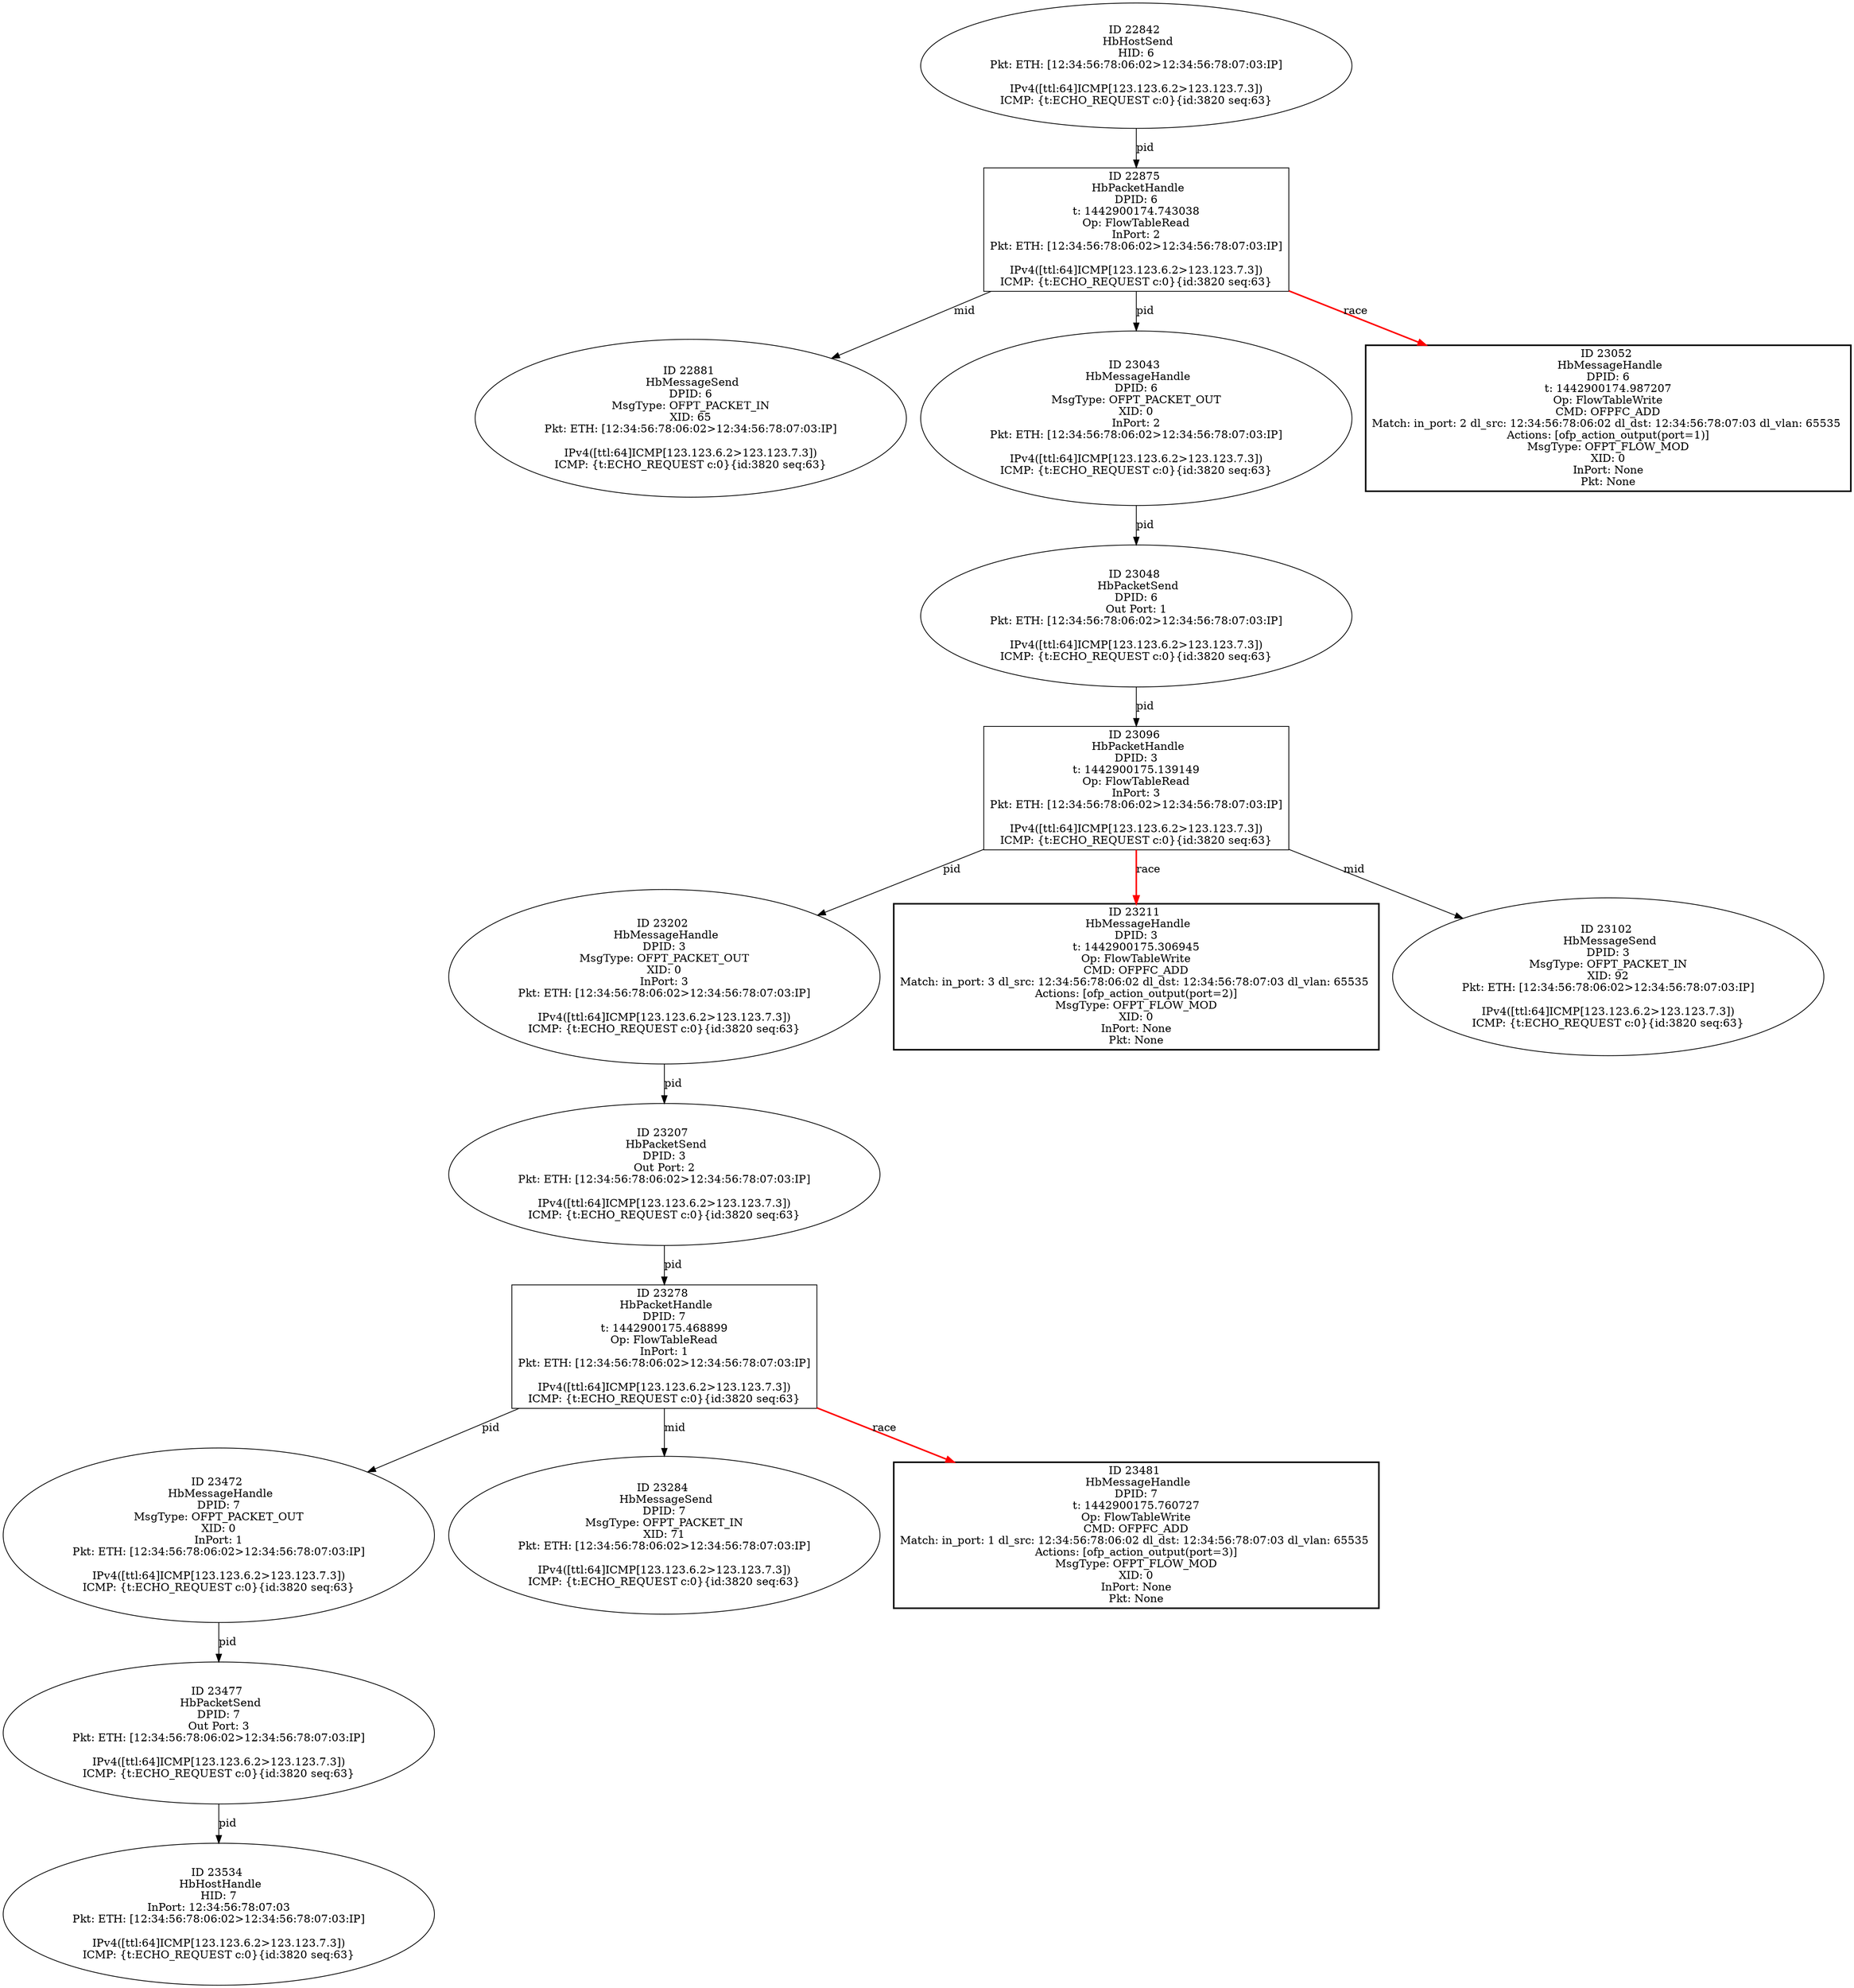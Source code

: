 strict digraph G {
22881 [shape=oval, event=<hb_events.HbMessageSend object at 0x10cc66950>, label="ID 22881 
 HbMessageSend
DPID: 6
MsgType: OFPT_PACKET_IN
XID: 65
Pkt: ETH: [12:34:56:78:06:02>12:34:56:78:07:03:IP]

IPv4([ttl:64]ICMP[123.123.6.2>123.123.7.3])
ICMP: {t:ECHO_REQUEST c:0}{id:3820 seq:63}"];
23202 [shape=oval, event=<hb_events.HbMessageHandle object at 0x10cd5b790>, label="ID 23202 
 HbMessageHandle
DPID: 3
MsgType: OFPT_PACKET_OUT
XID: 0
InPort: 3
Pkt: ETH: [12:34:56:78:06:02>12:34:56:78:07:03:IP]

IPv4([ttl:64]ICMP[123.123.6.2>123.123.7.3])
ICMP: {t:ECHO_REQUEST c:0}{id:3820 seq:63}"];
23043 [shape=oval, event=<hb_events.HbMessageHandle object at 0x10ccb7250>, label="ID 23043 
 HbMessageHandle
DPID: 6
MsgType: OFPT_PACKET_OUT
XID: 0
InPort: 2
Pkt: ETH: [12:34:56:78:06:02>12:34:56:78:07:03:IP]

IPv4([ttl:64]ICMP[123.123.6.2>123.123.7.3])
ICMP: {t:ECHO_REQUEST c:0}{id:3820 seq:63}"];
23207 [shape=oval, event=<hb_events.HbPacketSend object at 0x10cd5bd10>, label="ID 23207 
 HbPacketSend
DPID: 3
Out Port: 2
Pkt: ETH: [12:34:56:78:06:02>12:34:56:78:07:03:IP]

IPv4([ttl:64]ICMP[123.123.6.2>123.123.7.3])
ICMP: {t:ECHO_REQUEST c:0}{id:3820 seq:63}"];
23048 [shape=oval, event=<hb_events.HbPacketSend object at 0x10ccb77d0>, label="ID 23048 
 HbPacketSend
DPID: 6
Out Port: 1
Pkt: ETH: [12:34:56:78:06:02>12:34:56:78:07:03:IP]

IPv4([ttl:64]ICMP[123.123.6.2>123.123.7.3])
ICMP: {t:ECHO_REQUEST c:0}{id:3820 seq:63}"];
23211 [shape=box, style=bold, event=<hb_events.HbMessageHandle object at 0x10cd62050>, label="ID 23211 
 HbMessageHandle
DPID: 3
t: 1442900175.306945
Op: FlowTableWrite
CMD: OFPFC_ADD
Match: in_port: 3 dl_src: 12:34:56:78:06:02 dl_dst: 12:34:56:78:07:03 dl_vlan: 65535 
Actions: [ofp_action_output(port=2)]
MsgType: OFPT_FLOW_MOD
XID: 0
InPort: None
Pkt: None"];
23052 [shape=box, style=bold, event=<hb_events.HbMessageHandle object at 0x10cce7a50>, label="ID 23052 
 HbMessageHandle
DPID: 6
t: 1442900174.987207
Op: FlowTableWrite
CMD: OFPFC_ADD
Match: in_port: 2 dl_src: 12:34:56:78:06:02 dl_dst: 12:34:56:78:07:03 dl_vlan: 65535 
Actions: [ofp_action_output(port=1)]
MsgType: OFPT_FLOW_MOD
XID: 0
InPort: None
Pkt: None"];
23534 [shape=oval, event=<hb_events.HbHostHandle object at 0x10ce712d0>, label="ID 23534 
 HbHostHandle
HID: 7
InPort: 12:34:56:78:07:03
Pkt: ETH: [12:34:56:78:06:02>12:34:56:78:07:03:IP]

IPv4([ttl:64]ICMP[123.123.6.2>123.123.7.3])
ICMP: {t:ECHO_REQUEST c:0}{id:3820 seq:63}"];
23472 [shape=oval, event=<hb_events.HbMessageHandle object at 0x10ce3c210>, label="ID 23472 
 HbMessageHandle
DPID: 7
MsgType: OFPT_PACKET_OUT
XID: 0
InPort: 1
Pkt: ETH: [12:34:56:78:06:02>12:34:56:78:07:03:IP]

IPv4([ttl:64]ICMP[123.123.6.2>123.123.7.3])
ICMP: {t:ECHO_REQUEST c:0}{id:3820 seq:63}"];
23284 [shape=oval, event=<hb_events.HbMessageSend object at 0x10cd95a90>, label="ID 23284 
 HbMessageSend
DPID: 7
MsgType: OFPT_PACKET_IN
XID: 71
Pkt: ETH: [12:34:56:78:06:02>12:34:56:78:07:03:IP]

IPv4([ttl:64]ICMP[123.123.6.2>123.123.7.3])
ICMP: {t:ECHO_REQUEST c:0}{id:3820 seq:63}"];
23278 [shape=box, event=<hb_events.HbPacketHandle object at 0x10cd8f1d0>, label="ID 23278 
 HbPacketHandle
DPID: 7
t: 1442900175.468899
Op: FlowTableRead
InPort: 1
Pkt: ETH: [12:34:56:78:06:02>12:34:56:78:07:03:IP]

IPv4([ttl:64]ICMP[123.123.6.2>123.123.7.3])
ICMP: {t:ECHO_REQUEST c:0}{id:3820 seq:63}"];
23096 [shape=box, event=<hb_events.HbPacketHandle object at 0x10cd0d7d0>, label="ID 23096 
 HbPacketHandle
DPID: 3
t: 1442900175.139149
Op: FlowTableRead
InPort: 3
Pkt: ETH: [12:34:56:78:06:02>12:34:56:78:07:03:IP]

IPv4([ttl:64]ICMP[123.123.6.2>123.123.7.3])
ICMP: {t:ECHO_REQUEST c:0}{id:3820 seq:63}"];
23481 [shape=box, style=bold, event=<hb_events.HbMessageHandle object at 0x10ce30dd0>, label="ID 23481 
 HbMessageHandle
DPID: 7
t: 1442900175.760727
Op: FlowTableWrite
CMD: OFPFC_ADD
Match: in_port: 1 dl_src: 12:34:56:78:06:02 dl_dst: 12:34:56:78:07:03 dl_vlan: 65535 
Actions: [ofp_action_output(port=3)]
MsgType: OFPT_FLOW_MOD
XID: 0
InPort: None
Pkt: None"];
22842 [shape=oval, event=<hb_events.HbHostSend object at 0x10cc45c50>, label="ID 22842 
 HbHostSend
HID: 6
Pkt: ETH: [12:34:56:78:06:02>12:34:56:78:07:03:IP]

IPv4([ttl:64]ICMP[123.123.6.2>123.123.7.3])
ICMP: {t:ECHO_REQUEST c:0}{id:3820 seq:63}"];
22875 [shape=box, event=<hb_events.HbPacketHandle object at 0x10cc5f5d0>, label="ID 22875 
 HbPacketHandle
DPID: 6
t: 1442900174.743038
Op: FlowTableRead
InPort: 2
Pkt: ETH: [12:34:56:78:06:02>12:34:56:78:07:03:IP]

IPv4([ttl:64]ICMP[123.123.6.2>123.123.7.3])
ICMP: {t:ECHO_REQUEST c:0}{id:3820 seq:63}"];
23102 [shape=oval, event=<hb_events.HbMessageSend object at 0x10cd215d0>, label="ID 23102 
 HbMessageSend
DPID: 3
MsgType: OFPT_PACKET_IN
XID: 92
Pkt: ETH: [12:34:56:78:06:02>12:34:56:78:07:03:IP]

IPv4([ttl:64]ICMP[123.123.6.2>123.123.7.3])
ICMP: {t:ECHO_REQUEST c:0}{id:3820 seq:63}"];
23477 [shape=oval, event=<hb_events.HbPacketSend object at 0x10ce3c790>, label="ID 23477 
 HbPacketSend
DPID: 7
Out Port: 3
Pkt: ETH: [12:34:56:78:06:02>12:34:56:78:07:03:IP]

IPv4([ttl:64]ICMP[123.123.6.2>123.123.7.3])
ICMP: {t:ECHO_REQUEST c:0}{id:3820 seq:63}"];
23202 -> 23207  [rel=pid, label=pid];
23043 -> 23048  [rel=pid, label=pid];
23207 -> 23278  [rel=pid, label=pid];
23048 -> 23096  [rel=pid, label=pid];
23472 -> 23477  [rel=pid, label=pid];
23278 -> 23472  [rel=pid, label=pid];
23278 -> 23481  [harmful=True, color=red, style=bold, rel=race, label=race];
23278 -> 23284  [rel=mid, label=mid];
23096 -> 23202  [rel=pid, label=pid];
23096 -> 23211  [harmful=True, color=red, style=bold, rel=race, label=race];
23096 -> 23102  [rel=mid, label=mid];
22842 -> 22875  [rel=pid, label=pid];
22875 -> 22881  [rel=mid, label=mid];
22875 -> 23043  [rel=pid, label=pid];
22875 -> 23052  [harmful=True, color=red, style=bold, rel=race, label=race];
23477 -> 23534  [rel=pid, label=pid];
}
